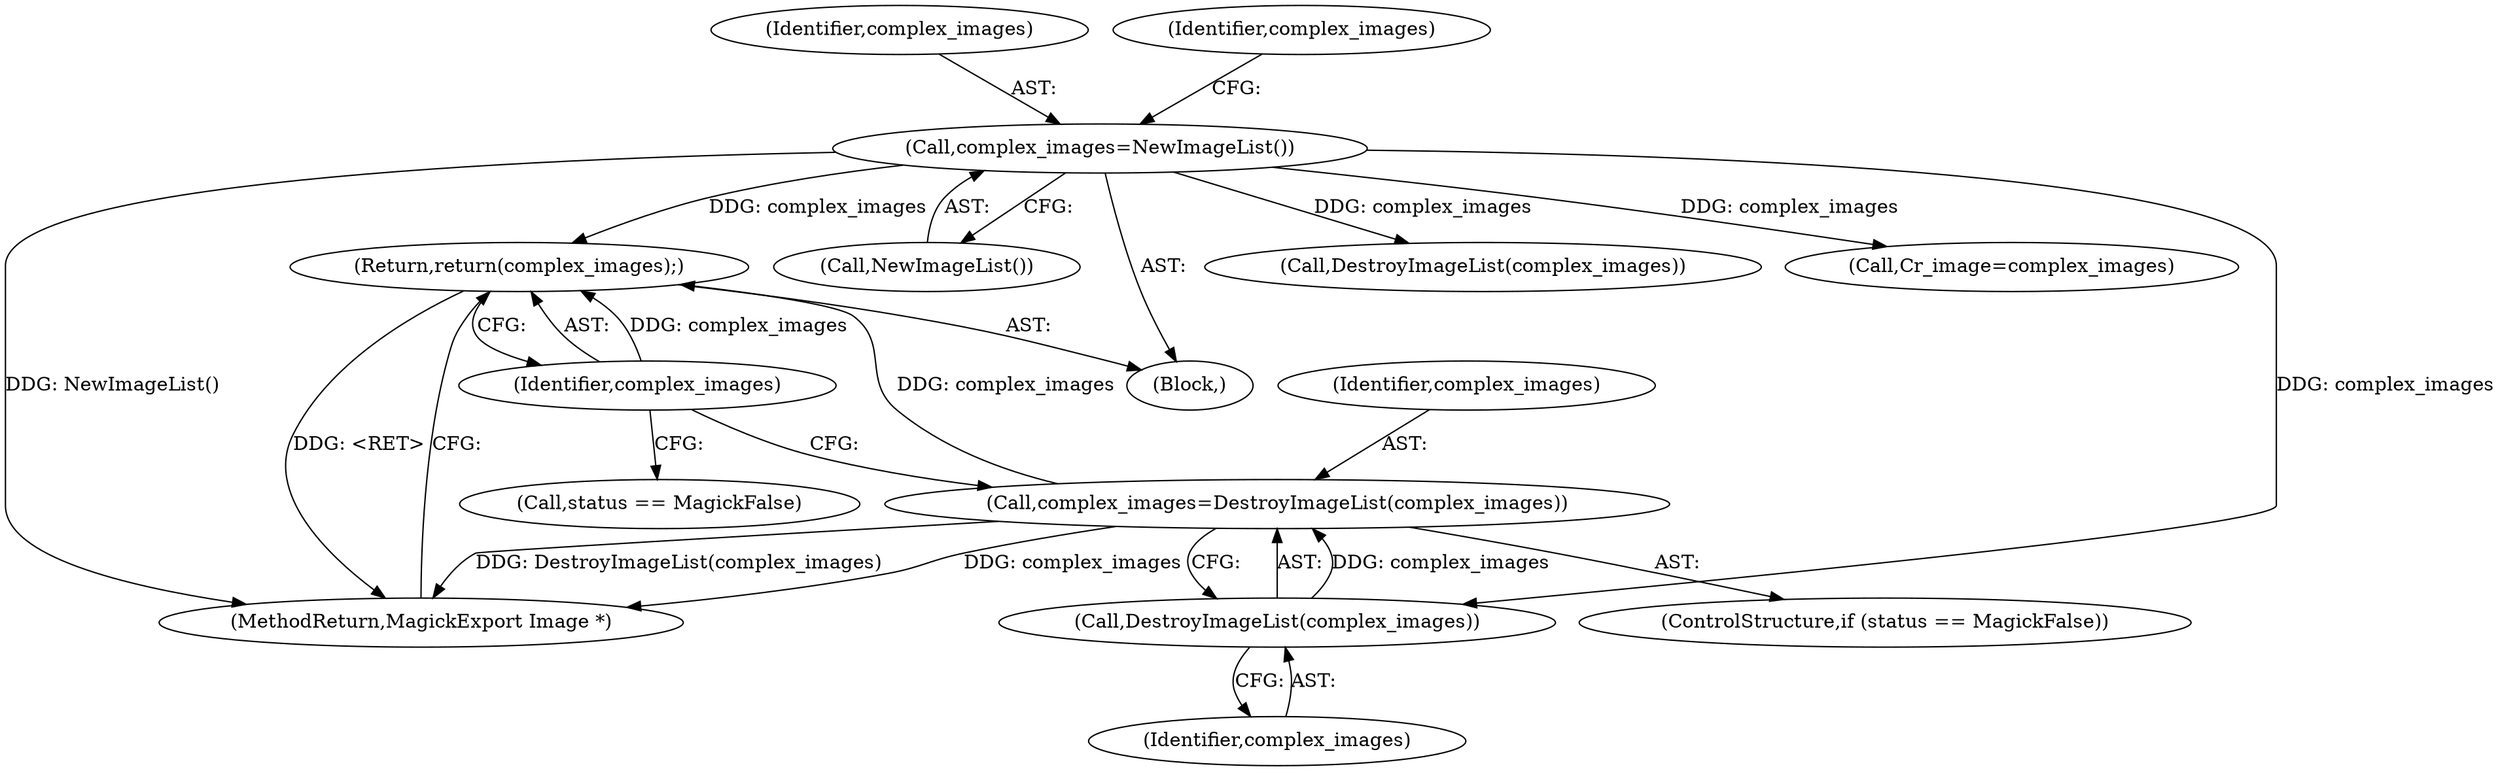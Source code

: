 digraph "0_ImageMagick6_61135001a625364e29bdce83832f043eebde7b5a@pointer" {
"1000914" [label="(Return,return(complex_images);)"];
"1000915" [label="(Identifier,complex_images)"];
"1000910" [label="(Call,complex_images=DestroyImageList(complex_images))"];
"1000912" [label="(Call,DestroyImageList(complex_images))"];
"1000225" [label="(Call,complex_images=NewImageList())"];
"1000227" [label="(Call,NewImageList())"];
"1000910" [label="(Call,complex_images=DestroyImageList(complex_images))"];
"1000916" [label="(MethodReturn,MagickExport Image *)"];
"1000913" [label="(Identifier,complex_images)"];
"1000906" [label="(ControlStructure,if (status == MagickFalse))"];
"1000914" [label="(Return,return(complex_images);)"];
"1000249" [label="(Call,DestroyImageList(complex_images))"];
"1000225" [label="(Call,complex_images=NewImageList())"];
"1000226" [label="(Identifier,complex_images)"];
"1000230" [label="(Identifier,complex_images)"];
"1000333" [label="(Call,Cr_image=complex_images)"];
"1000907" [label="(Call,status == MagickFalse)"];
"1000105" [label="(Block,)"];
"1000911" [label="(Identifier,complex_images)"];
"1000915" [label="(Identifier,complex_images)"];
"1000912" [label="(Call,DestroyImageList(complex_images))"];
"1000914" -> "1000105"  [label="AST: "];
"1000914" -> "1000915"  [label="CFG: "];
"1000915" -> "1000914"  [label="AST: "];
"1000916" -> "1000914"  [label="CFG: "];
"1000914" -> "1000916"  [label="DDG: <RET>"];
"1000915" -> "1000914"  [label="DDG: complex_images"];
"1000910" -> "1000914"  [label="DDG: complex_images"];
"1000225" -> "1000914"  [label="DDG: complex_images"];
"1000915" -> "1000910"  [label="CFG: "];
"1000915" -> "1000907"  [label="CFG: "];
"1000910" -> "1000906"  [label="AST: "];
"1000910" -> "1000912"  [label="CFG: "];
"1000911" -> "1000910"  [label="AST: "];
"1000912" -> "1000910"  [label="AST: "];
"1000910" -> "1000916"  [label="DDG: complex_images"];
"1000910" -> "1000916"  [label="DDG: DestroyImageList(complex_images)"];
"1000912" -> "1000910"  [label="DDG: complex_images"];
"1000912" -> "1000913"  [label="CFG: "];
"1000913" -> "1000912"  [label="AST: "];
"1000225" -> "1000912"  [label="DDG: complex_images"];
"1000225" -> "1000105"  [label="AST: "];
"1000225" -> "1000227"  [label="CFG: "];
"1000226" -> "1000225"  [label="AST: "];
"1000227" -> "1000225"  [label="AST: "];
"1000230" -> "1000225"  [label="CFG: "];
"1000225" -> "1000916"  [label="DDG: NewImageList()"];
"1000225" -> "1000249"  [label="DDG: complex_images"];
"1000225" -> "1000333"  [label="DDG: complex_images"];
}
